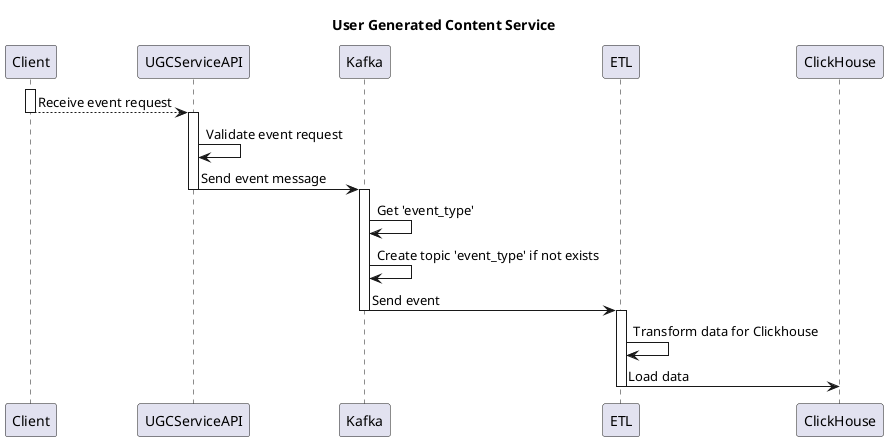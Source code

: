 @startuml
title "User Generated Content Service"

participant Client
participant UGCServiceAPI as ugc
participant Kafka
participant ETL
participant ClickHouse

activate Client

Client-->ugc: Receive event request
deactivate Client

activate ugc
ugc->ugc: Validate event request
ugc-> Kafka: Send event message
deactivate ugc

activate Kafka
Kafka-> Kafka: Get 'event_type'
Kafka-> Kafka: Create topic 'event_type' if not exists

Kafka->ETL: Send event
deactivate Kafka

activate ETL

ETL->ETL: Transform data for Clickhouse
ETL-> ClickHouse: Load data

deactivate ETL
deactivate ClickHouse
@enduml
